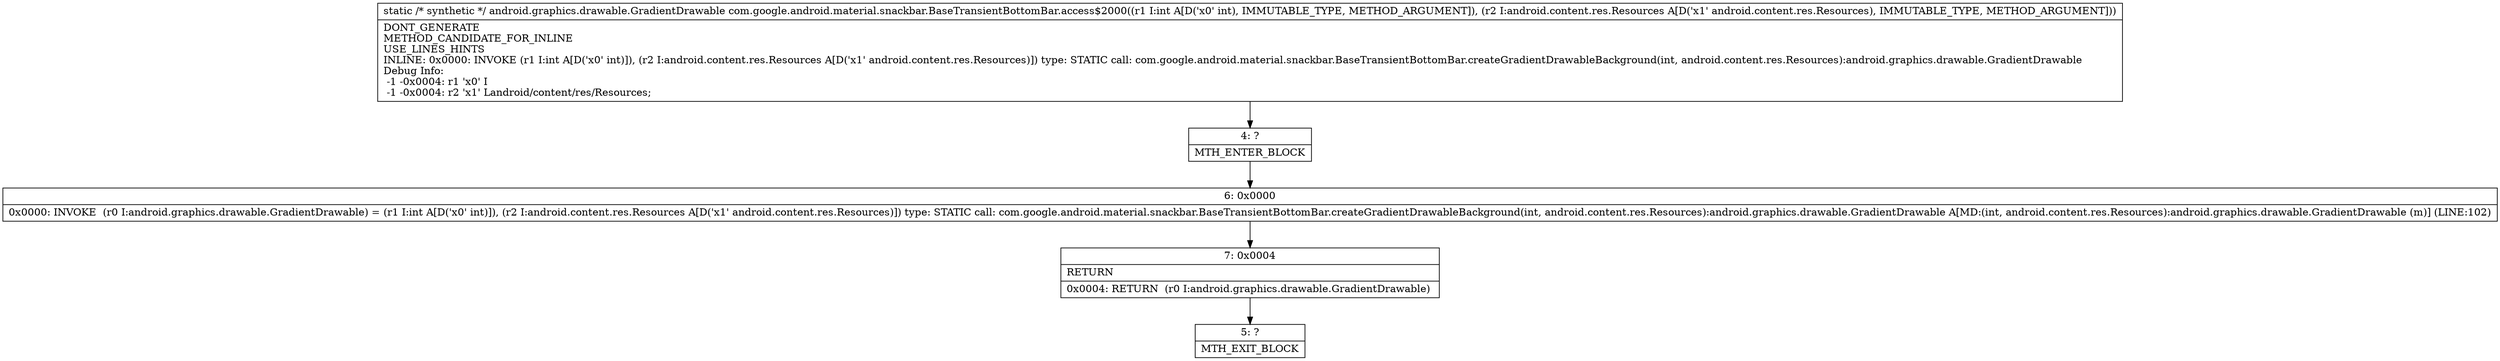 digraph "CFG forcom.google.android.material.snackbar.BaseTransientBottomBar.access$2000(ILandroid\/content\/res\/Resources;)Landroid\/graphics\/drawable\/GradientDrawable;" {
Node_4 [shape=record,label="{4\:\ ?|MTH_ENTER_BLOCK\l}"];
Node_6 [shape=record,label="{6\:\ 0x0000|0x0000: INVOKE  (r0 I:android.graphics.drawable.GradientDrawable) = (r1 I:int A[D('x0' int)]), (r2 I:android.content.res.Resources A[D('x1' android.content.res.Resources)]) type: STATIC call: com.google.android.material.snackbar.BaseTransientBottomBar.createGradientDrawableBackground(int, android.content.res.Resources):android.graphics.drawable.GradientDrawable A[MD:(int, android.content.res.Resources):android.graphics.drawable.GradientDrawable (m)] (LINE:102)\l}"];
Node_7 [shape=record,label="{7\:\ 0x0004|RETURN\l|0x0004: RETURN  (r0 I:android.graphics.drawable.GradientDrawable) \l}"];
Node_5 [shape=record,label="{5\:\ ?|MTH_EXIT_BLOCK\l}"];
MethodNode[shape=record,label="{static \/* synthetic *\/ android.graphics.drawable.GradientDrawable com.google.android.material.snackbar.BaseTransientBottomBar.access$2000((r1 I:int A[D('x0' int), IMMUTABLE_TYPE, METHOD_ARGUMENT]), (r2 I:android.content.res.Resources A[D('x1' android.content.res.Resources), IMMUTABLE_TYPE, METHOD_ARGUMENT]))  | DONT_GENERATE\lMETHOD_CANDIDATE_FOR_INLINE\lUSE_LINES_HINTS\lINLINE: 0x0000: INVOKE  (r1 I:int A[D('x0' int)]), (r2 I:android.content.res.Resources A[D('x1' android.content.res.Resources)]) type: STATIC call: com.google.android.material.snackbar.BaseTransientBottomBar.createGradientDrawableBackground(int, android.content.res.Resources):android.graphics.drawable.GradientDrawable\lDebug Info:\l  \-1 \-0x0004: r1 'x0' I\l  \-1 \-0x0004: r2 'x1' Landroid\/content\/res\/Resources;\l}"];
MethodNode -> Node_4;Node_4 -> Node_6;
Node_6 -> Node_7;
Node_7 -> Node_5;
}

